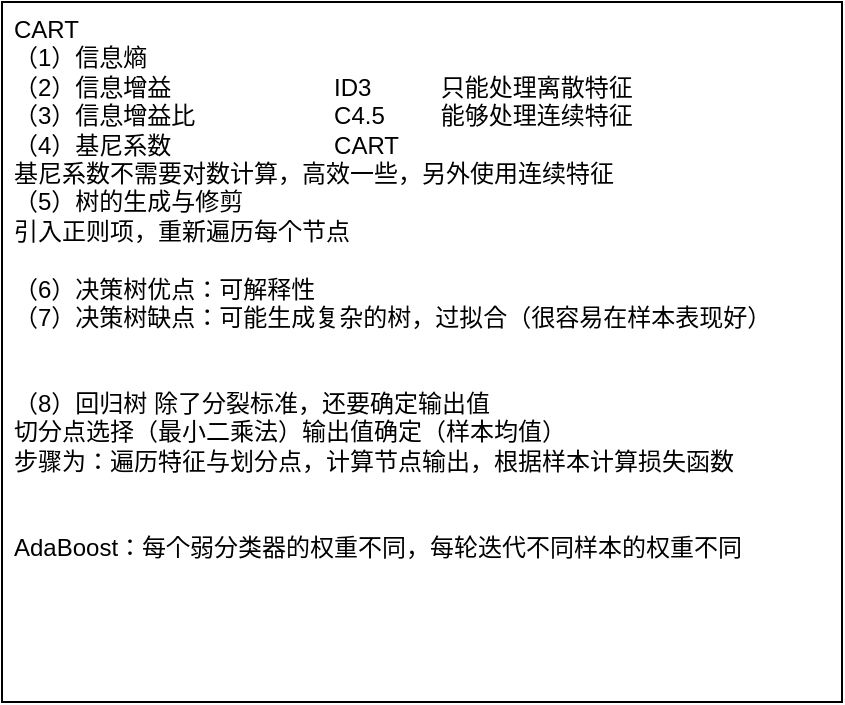 <mxfile version="24.7.8">
  <diagram name="第 1 页" id="6LExswBGzEWrd6V2PaQY">
    <mxGraphModel dx="660" dy="360" grid="1" gridSize="10" guides="1" tooltips="1" connect="1" arrows="1" fold="1" page="0" pageScale="1" pageWidth="827" pageHeight="1169" math="0" shadow="0">
      <root>
        <mxCell id="0" />
        <mxCell id="1" parent="0" />
        <mxCell id="NIyaHajtZH1n5Uw6bmwi-1" value="CART&lt;div&gt;（1）信息熵&lt;span style=&quot;white-space: pre;&quot;&gt;&#x9;&lt;/span&gt;&lt;span style=&quot;white-space: pre;&quot;&gt;&#x9;&lt;/span&gt;&lt;span style=&quot;white-space: pre;&quot;&gt;&#x9;&lt;/span&gt;&lt;span style=&quot;white-space: pre;&quot;&gt;&#x9;&lt;/span&gt;&lt;/div&gt;&lt;div&gt;（2）信息增益&lt;span style=&quot;white-space: pre;&quot;&gt;&#x9;&lt;/span&gt;&lt;span style=&quot;white-space: pre;&quot;&gt;&#x9;&lt;/span&gt;&lt;span style=&quot;white-space: pre;&quot;&gt;&#x9;&lt;/span&gt;&lt;span style=&quot;background-color: initial;&quot;&gt;ID3 &lt;span style=&quot;white-space: pre;&quot;&gt;&#x9;&lt;/span&gt;&lt;span style=&quot;white-space: pre;&quot;&gt;&#x9;&lt;/span&gt;只能处理离散特征&lt;/span&gt;&lt;/div&gt;&lt;div&gt;（3）信息增益比&lt;span style=&quot;white-space: pre;&quot;&gt;&#x9;&lt;/span&gt;&lt;span style=&quot;white-space: pre;&quot;&gt;&#x9;&lt;/span&gt;&lt;span style=&quot;white-space: pre;&quot;&gt;&#x9;&lt;/span&gt;C4.5&lt;span style=&quot;white-space: pre;&quot;&gt;&#x9;&lt;/span&gt;能够处理连续特征&lt;/div&gt;&lt;div&gt;（4）基尼系数&lt;span style=&quot;white-space: pre;&quot;&gt;&#x9;&lt;/span&gt;&lt;span style=&quot;white-space: pre;&quot;&gt;&#x9;&lt;/span&gt;&lt;span style=&quot;white-space: pre;&quot;&gt;&#x9;&lt;/span&gt;CART&lt;span style=&quot;white-space: pre;&quot;&gt;&#x9;&lt;/span&gt;&lt;/div&gt;&lt;div&gt;基尼系数不需要对数计算，高效一些，另外使用连续特征&lt;/div&gt;&lt;div&gt;（5）树的生成与修剪&lt;/div&gt;&lt;div&gt;引入正则项，重新遍历每个节点&lt;/div&gt;&lt;div&gt;&lt;br&gt;&lt;/div&gt;&lt;div&gt;（6）决策树优点：可解释性&lt;/div&gt;&lt;div&gt;（7）决策树缺点：可能生成复杂的树，过拟合（很容易在样本表现好）&lt;/div&gt;&lt;div&gt;&lt;br&gt;&lt;/div&gt;&lt;div&gt;&lt;br&gt;&lt;/div&gt;&lt;div&gt;（8）回归树 除了分裂标准，还要确定输出值&lt;/div&gt;&lt;div&gt;切分点选择（最小二乘法）输出值确定（样本均值）&lt;/div&gt;&lt;div&gt;步骤为：遍历特征与划分点，计算节点输出，根据样本计算损失函数&lt;/div&gt;&lt;div&gt;&lt;br&gt;&lt;/div&gt;&lt;div&gt;&lt;br&gt;&lt;/div&gt;&lt;div&gt;AdaBoost：每个弱分类器的权重不同，每轮迭代不同样本的权重不同&lt;/div&gt;&lt;div&gt;&lt;br&gt;&lt;/div&gt;" style="rounded=0;whiteSpace=wrap;html=1;align=left;verticalAlign=top;spacingLeft=4;" parent="1" vertex="1">
          <mxGeometry x="20" y="230" width="420" height="350" as="geometry" />
        </mxCell>
      </root>
    </mxGraphModel>
  </diagram>
</mxfile>
